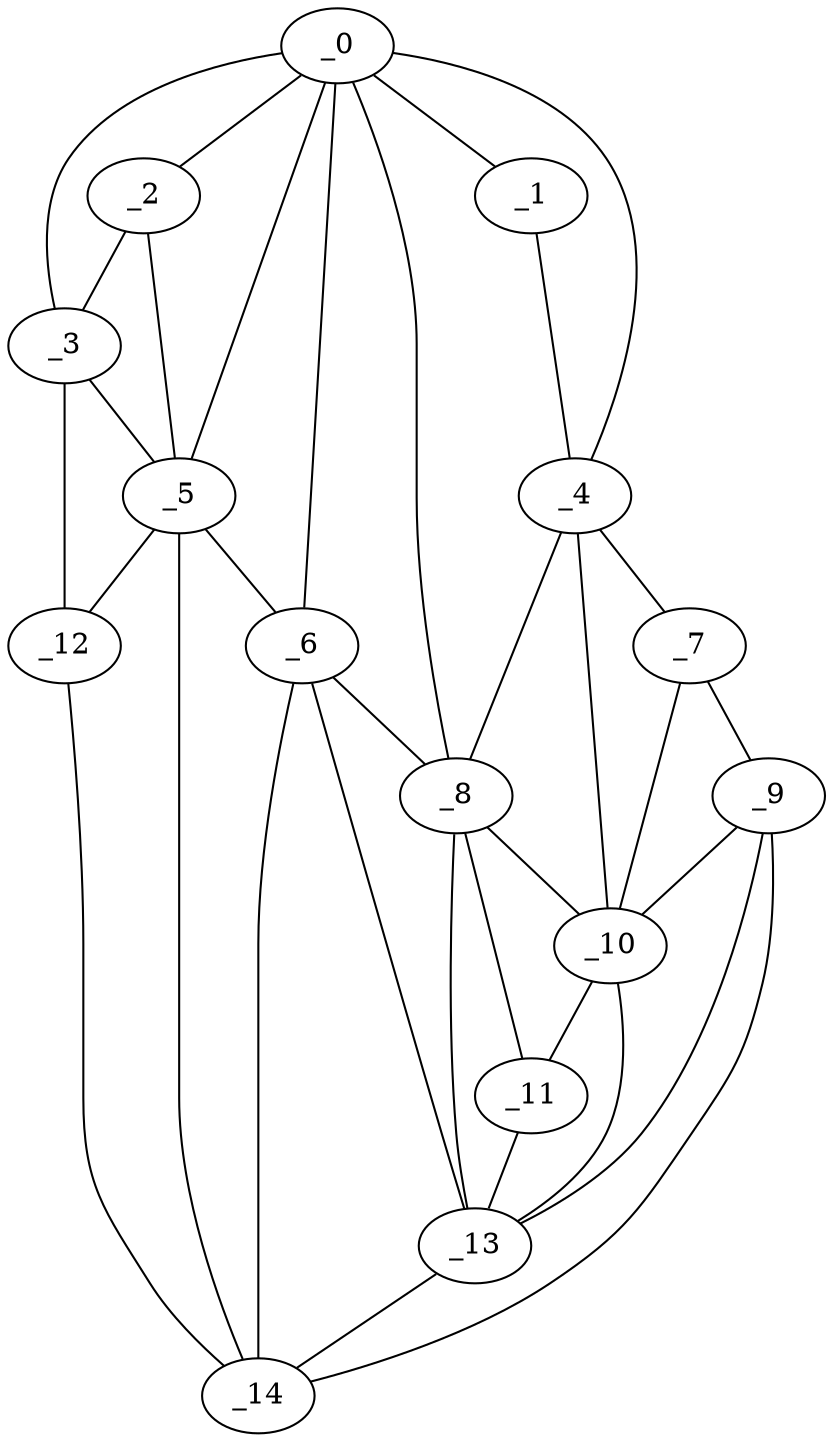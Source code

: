 graph "obj91__280.gxl" {
	_0	 [x=24,
		y=49];
	_1	 [x=27,
		y=101];
	_0 -- _1	 [valence=1];
	_2	 [x=35,
		y=23];
	_0 -- _2	 [valence=1];
	_3	 [x=37,
		y=14];
	_0 -- _3	 [valence=1];
	_4	 [x=71,
		y=104];
	_0 -- _4	 [valence=2];
	_5	 [x=92,
		y=33];
	_0 -- _5	 [valence=1];
	_6	 [x=95,
		y=40];
	_0 -- _6	 [valence=2];
	_8	 [x=99,
		y=53];
	_0 -- _8	 [valence=1];
	_1 -- _4	 [valence=1];
	_2 -- _3	 [valence=2];
	_2 -- _5	 [valence=2];
	_3 -- _5	 [valence=2];
	_12	 [x=118,
		y=16];
	_3 -- _12	 [valence=1];
	_7	 [x=96,
		y=99];
	_4 -- _7	 [valence=1];
	_4 -- _8	 [valence=2];
	_10	 [x=104,
		y=79];
	_4 -- _10	 [valence=1];
	_5 -- _6	 [valence=2];
	_5 -- _12	 [valence=2];
	_14	 [x=121,
		y=34];
	_5 -- _14	 [valence=1];
	_6 -- _8	 [valence=1];
	_13	 [x=118,
		y=41];
	_6 -- _13	 [valence=2];
	_6 -- _14	 [valence=2];
	_9	 [x=103,
		y=94];
	_7 -- _9	 [valence=1];
	_7 -- _10	 [valence=2];
	_8 -- _10	 [valence=2];
	_11	 [x=106,
		y=66];
	_8 -- _11	 [valence=2];
	_8 -- _13	 [valence=2];
	_9 -- _10	 [valence=1];
	_9 -- _13	 [valence=2];
	_9 -- _14	 [valence=1];
	_10 -- _11	 [valence=2];
	_10 -- _13	 [valence=2];
	_11 -- _13	 [valence=1];
	_12 -- _14	 [valence=1];
	_13 -- _14	 [valence=1];
}
